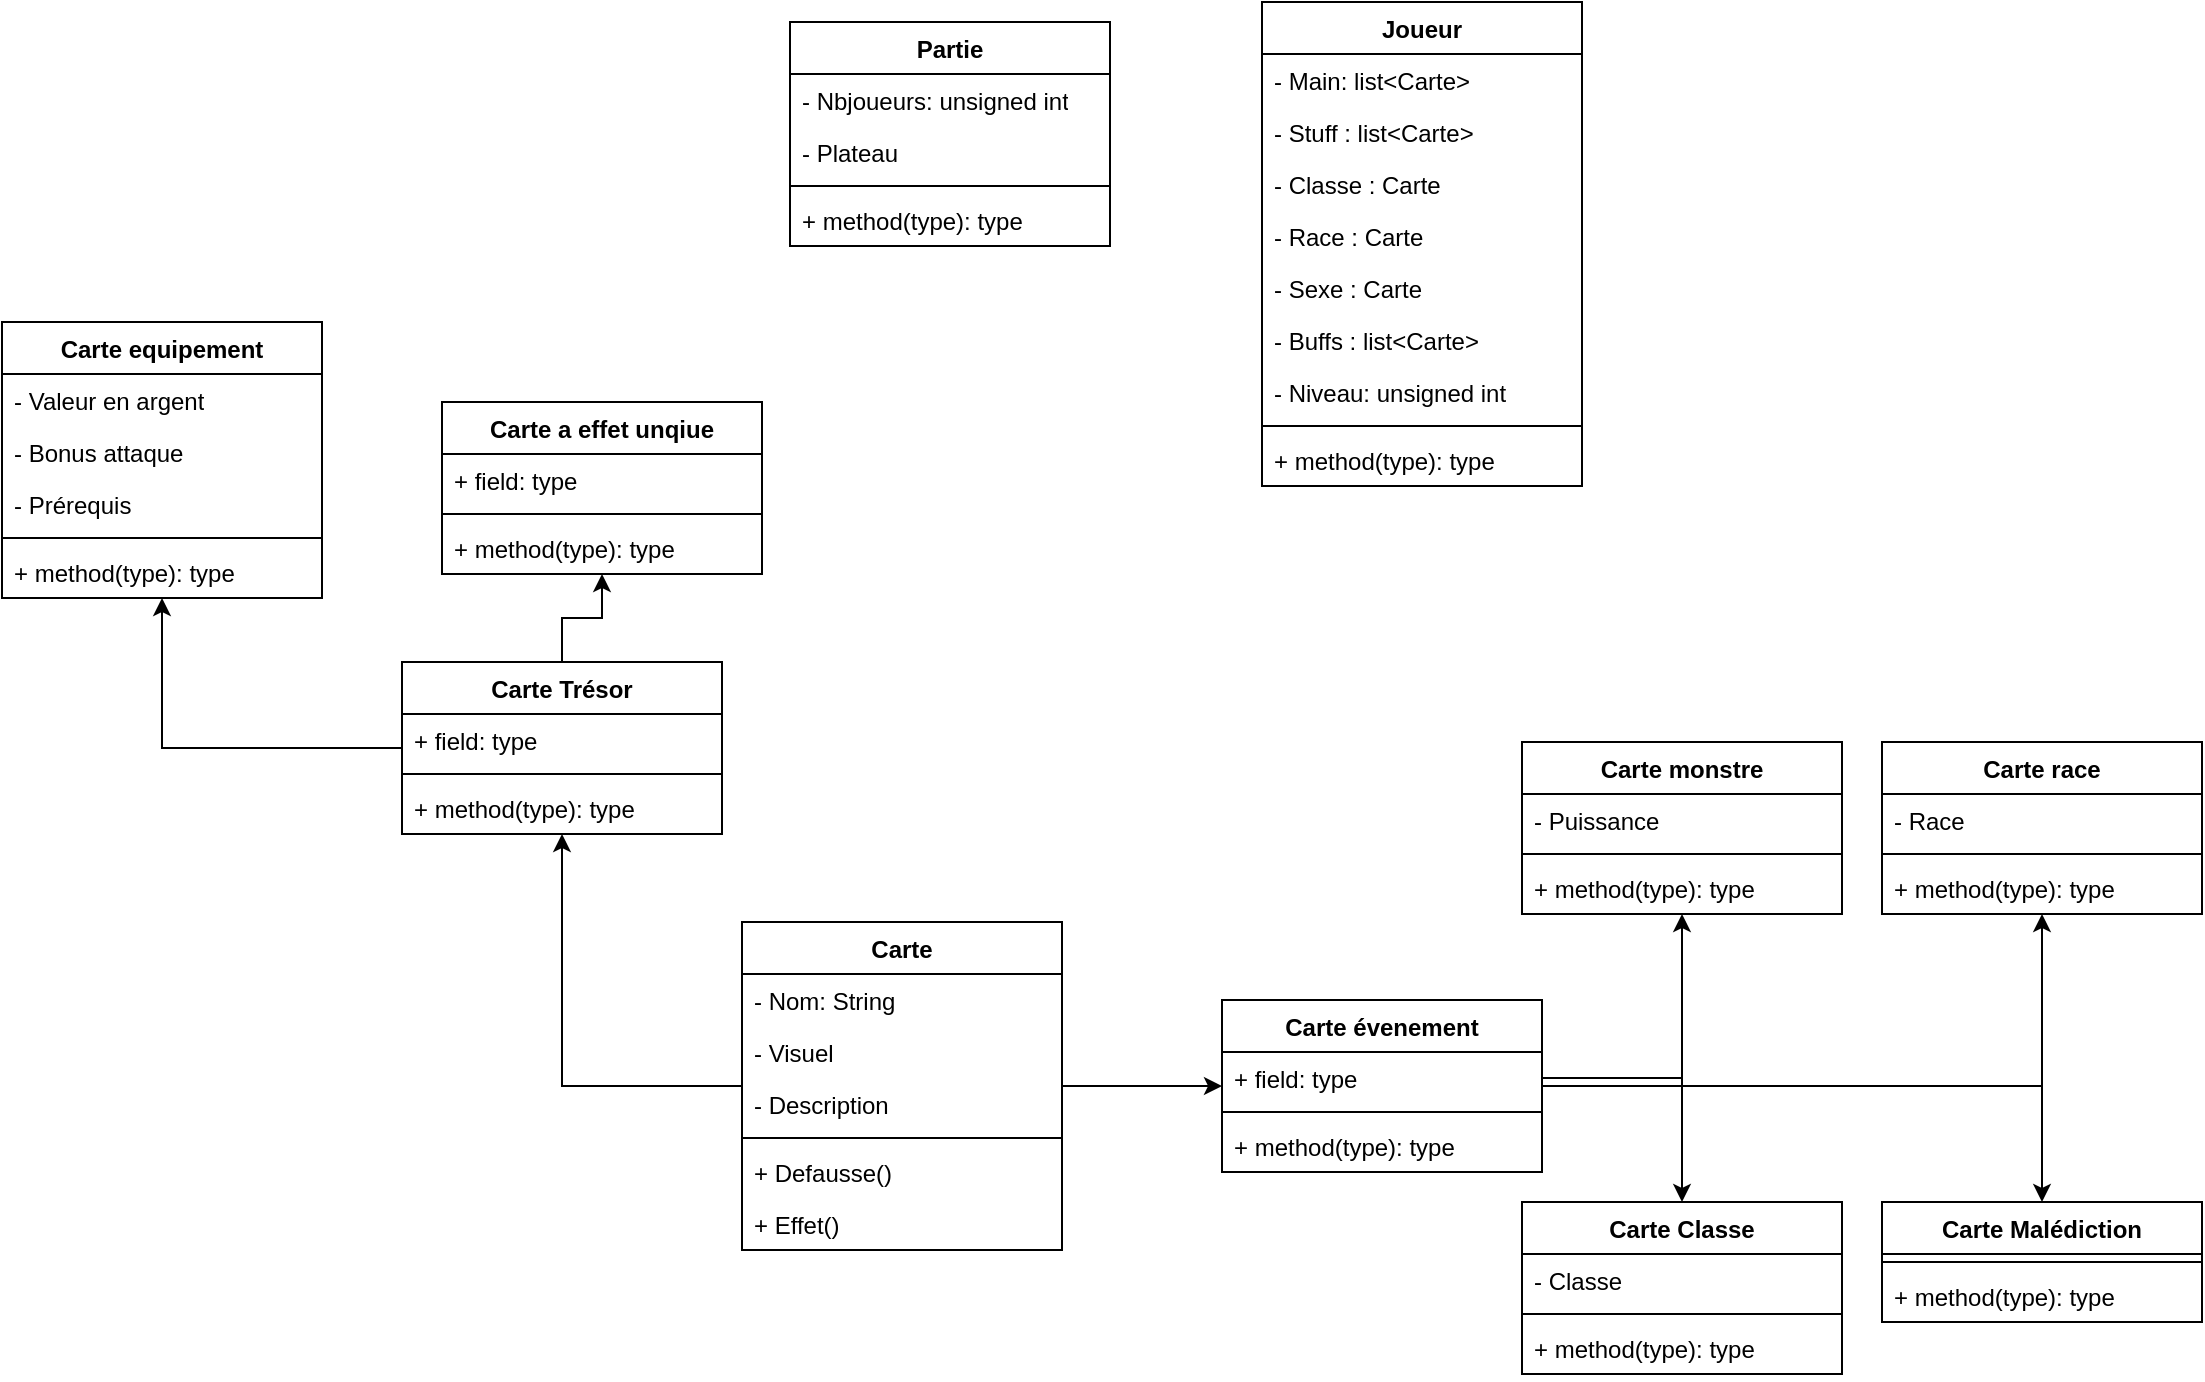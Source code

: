 <mxfile version="22.1.2" type="device">
  <diagram id="C5RBs43oDa-KdzZeNtuy" name="Page-1">
    <mxGraphModel dx="1938" dy="671" grid="1" gridSize="10" guides="1" tooltips="1" connect="1" arrows="1" fold="1" page="1" pageScale="1" pageWidth="827" pageHeight="1169" math="0" shadow="0">
      <root>
        <mxCell id="WIyWlLk6GJQsqaUBKTNV-0" />
        <mxCell id="WIyWlLk6GJQsqaUBKTNV-1" parent="WIyWlLk6GJQsqaUBKTNV-0" />
        <mxCell id="HWRYrcjjXOcNsMm2Y1wa-0" value="Partie" style="swimlane;fontStyle=1;align=center;verticalAlign=top;childLayout=stackLayout;horizontal=1;startSize=26;horizontalStack=0;resizeParent=1;resizeParentMax=0;resizeLast=0;collapsible=1;marginBottom=0;whiteSpace=wrap;html=1;" vertex="1" parent="WIyWlLk6GJQsqaUBKTNV-1">
          <mxGeometry x="254" y="100" width="160" height="112" as="geometry" />
        </mxCell>
        <mxCell id="HWRYrcjjXOcNsMm2Y1wa-1" value="- Nbjoueurs: unsigned int" style="text;strokeColor=none;fillColor=none;align=left;verticalAlign=top;spacingLeft=4;spacingRight=4;overflow=hidden;rotatable=0;points=[[0,0.5],[1,0.5]];portConstraint=eastwest;whiteSpace=wrap;html=1;" vertex="1" parent="HWRYrcjjXOcNsMm2Y1wa-0">
          <mxGeometry y="26" width="160" height="26" as="geometry" />
        </mxCell>
        <mxCell id="HWRYrcjjXOcNsMm2Y1wa-5" value="- Plateau" style="text;strokeColor=none;fillColor=none;align=left;verticalAlign=top;spacingLeft=4;spacingRight=4;overflow=hidden;rotatable=0;points=[[0,0.5],[1,0.5]];portConstraint=eastwest;whiteSpace=wrap;html=1;" vertex="1" parent="HWRYrcjjXOcNsMm2Y1wa-0">
          <mxGeometry y="52" width="160" height="26" as="geometry" />
        </mxCell>
        <mxCell id="HWRYrcjjXOcNsMm2Y1wa-2" value="" style="line;strokeWidth=1;fillColor=none;align=left;verticalAlign=middle;spacingTop=-1;spacingLeft=3;spacingRight=3;rotatable=0;labelPosition=right;points=[];portConstraint=eastwest;strokeColor=inherit;" vertex="1" parent="HWRYrcjjXOcNsMm2Y1wa-0">
          <mxGeometry y="78" width="160" height="8" as="geometry" />
        </mxCell>
        <mxCell id="HWRYrcjjXOcNsMm2Y1wa-3" value="+ method(type): type" style="text;strokeColor=none;fillColor=none;align=left;verticalAlign=top;spacingLeft=4;spacingRight=4;overflow=hidden;rotatable=0;points=[[0,0.5],[1,0.5]];portConstraint=eastwest;whiteSpace=wrap;html=1;" vertex="1" parent="HWRYrcjjXOcNsMm2Y1wa-0">
          <mxGeometry y="86" width="160" height="26" as="geometry" />
        </mxCell>
        <mxCell id="HWRYrcjjXOcNsMm2Y1wa-6" value="Joueur" style="swimlane;fontStyle=1;align=center;verticalAlign=top;childLayout=stackLayout;horizontal=1;startSize=26;horizontalStack=0;resizeParent=1;resizeParentMax=0;resizeLast=0;collapsible=1;marginBottom=0;whiteSpace=wrap;html=1;" vertex="1" parent="WIyWlLk6GJQsqaUBKTNV-1">
          <mxGeometry x="490" y="90" width="160" height="242" as="geometry" />
        </mxCell>
        <mxCell id="HWRYrcjjXOcNsMm2Y1wa-7" value="- Main: list&amp;lt;Carte&amp;gt;" style="text;strokeColor=none;fillColor=none;align=left;verticalAlign=top;spacingLeft=4;spacingRight=4;overflow=hidden;rotatable=0;points=[[0,0.5],[1,0.5]];portConstraint=eastwest;whiteSpace=wrap;html=1;" vertex="1" parent="HWRYrcjjXOcNsMm2Y1wa-6">
          <mxGeometry y="26" width="160" height="26" as="geometry" />
        </mxCell>
        <mxCell id="HWRYrcjjXOcNsMm2Y1wa-10" value="- Stuff : list&amp;lt;Carte&amp;gt;" style="text;strokeColor=none;fillColor=none;align=left;verticalAlign=top;spacingLeft=4;spacingRight=4;overflow=hidden;rotatable=0;points=[[0,0.5],[1,0.5]];portConstraint=eastwest;whiteSpace=wrap;html=1;" vertex="1" parent="HWRYrcjjXOcNsMm2Y1wa-6">
          <mxGeometry y="52" width="160" height="26" as="geometry" />
        </mxCell>
        <mxCell id="HWRYrcjjXOcNsMm2Y1wa-11" value="- Classe : Carte" style="text;strokeColor=none;fillColor=none;align=left;verticalAlign=top;spacingLeft=4;spacingRight=4;overflow=hidden;rotatable=0;points=[[0,0.5],[1,0.5]];portConstraint=eastwest;whiteSpace=wrap;html=1;" vertex="1" parent="HWRYrcjjXOcNsMm2Y1wa-6">
          <mxGeometry y="78" width="160" height="26" as="geometry" />
        </mxCell>
        <mxCell id="HWRYrcjjXOcNsMm2Y1wa-12" value="- Race : Carte" style="text;strokeColor=none;fillColor=none;align=left;verticalAlign=top;spacingLeft=4;spacingRight=4;overflow=hidden;rotatable=0;points=[[0,0.5],[1,0.5]];portConstraint=eastwest;whiteSpace=wrap;html=1;" vertex="1" parent="HWRYrcjjXOcNsMm2Y1wa-6">
          <mxGeometry y="104" width="160" height="26" as="geometry" />
        </mxCell>
        <mxCell id="HWRYrcjjXOcNsMm2Y1wa-13" value="- Sexe : Carte" style="text;strokeColor=none;fillColor=none;align=left;verticalAlign=top;spacingLeft=4;spacingRight=4;overflow=hidden;rotatable=0;points=[[0,0.5],[1,0.5]];portConstraint=eastwest;whiteSpace=wrap;html=1;" vertex="1" parent="HWRYrcjjXOcNsMm2Y1wa-6">
          <mxGeometry y="130" width="160" height="26" as="geometry" />
        </mxCell>
        <mxCell id="HWRYrcjjXOcNsMm2Y1wa-14" value="- Buffs : list&amp;lt;Carte&amp;gt;" style="text;strokeColor=none;fillColor=none;align=left;verticalAlign=top;spacingLeft=4;spacingRight=4;overflow=hidden;rotatable=0;points=[[0,0.5],[1,0.5]];portConstraint=eastwest;whiteSpace=wrap;html=1;" vertex="1" parent="HWRYrcjjXOcNsMm2Y1wa-6">
          <mxGeometry y="156" width="160" height="26" as="geometry" />
        </mxCell>
        <mxCell id="HWRYrcjjXOcNsMm2Y1wa-15" value="- Niveau: unsigned int" style="text;strokeColor=none;fillColor=none;align=left;verticalAlign=top;spacingLeft=4;spacingRight=4;overflow=hidden;rotatable=0;points=[[0,0.5],[1,0.5]];portConstraint=eastwest;whiteSpace=wrap;html=1;" vertex="1" parent="HWRYrcjjXOcNsMm2Y1wa-6">
          <mxGeometry y="182" width="160" height="26" as="geometry" />
        </mxCell>
        <mxCell id="HWRYrcjjXOcNsMm2Y1wa-8" value="" style="line;strokeWidth=1;fillColor=none;align=left;verticalAlign=middle;spacingTop=-1;spacingLeft=3;spacingRight=3;rotatable=0;labelPosition=right;points=[];portConstraint=eastwest;strokeColor=inherit;" vertex="1" parent="HWRYrcjjXOcNsMm2Y1wa-6">
          <mxGeometry y="208" width="160" height="8" as="geometry" />
        </mxCell>
        <mxCell id="HWRYrcjjXOcNsMm2Y1wa-9" value="+ method(type): type" style="text;strokeColor=none;fillColor=none;align=left;verticalAlign=top;spacingLeft=4;spacingRight=4;overflow=hidden;rotatable=0;points=[[0,0.5],[1,0.5]];portConstraint=eastwest;whiteSpace=wrap;html=1;" vertex="1" parent="HWRYrcjjXOcNsMm2Y1wa-6">
          <mxGeometry y="216" width="160" height="26" as="geometry" />
        </mxCell>
        <mxCell id="HWRYrcjjXOcNsMm2Y1wa-25" style="edgeStyle=orthogonalEdgeStyle;rounded=0;orthogonalLoop=1;jettySize=auto;html=1;" edge="1" parent="WIyWlLk6GJQsqaUBKTNV-1" source="HWRYrcjjXOcNsMm2Y1wa-16" target="HWRYrcjjXOcNsMm2Y1wa-21">
          <mxGeometry relative="1" as="geometry" />
        </mxCell>
        <mxCell id="HWRYrcjjXOcNsMm2Y1wa-45" style="edgeStyle=orthogonalEdgeStyle;rounded=0;orthogonalLoop=1;jettySize=auto;html=1;" edge="1" parent="WIyWlLk6GJQsqaUBKTNV-1" source="HWRYrcjjXOcNsMm2Y1wa-16" target="HWRYrcjjXOcNsMm2Y1wa-41">
          <mxGeometry relative="1" as="geometry" />
        </mxCell>
        <mxCell id="HWRYrcjjXOcNsMm2Y1wa-16" value="Carte" style="swimlane;fontStyle=1;align=center;verticalAlign=top;childLayout=stackLayout;horizontal=1;startSize=26;horizontalStack=0;resizeParent=1;resizeParentMax=0;resizeLast=0;collapsible=1;marginBottom=0;whiteSpace=wrap;html=1;" vertex="1" parent="WIyWlLk6GJQsqaUBKTNV-1">
          <mxGeometry x="230" y="550" width="160" height="164" as="geometry" />
        </mxCell>
        <mxCell id="HWRYrcjjXOcNsMm2Y1wa-17" value="- Nom: String" style="text;strokeColor=none;fillColor=none;align=left;verticalAlign=top;spacingLeft=4;spacingRight=4;overflow=hidden;rotatable=0;points=[[0,0.5],[1,0.5]];portConstraint=eastwest;whiteSpace=wrap;html=1;" vertex="1" parent="HWRYrcjjXOcNsMm2Y1wa-16">
          <mxGeometry y="26" width="160" height="26" as="geometry" />
        </mxCell>
        <mxCell id="HWRYrcjjXOcNsMm2Y1wa-20" value="- Visuel" style="text;strokeColor=none;fillColor=none;align=left;verticalAlign=top;spacingLeft=4;spacingRight=4;overflow=hidden;rotatable=0;points=[[0,0.5],[1,0.5]];portConstraint=eastwest;whiteSpace=wrap;html=1;" vertex="1" parent="HWRYrcjjXOcNsMm2Y1wa-16">
          <mxGeometry y="52" width="160" height="26" as="geometry" />
        </mxCell>
        <mxCell id="HWRYrcjjXOcNsMm2Y1wa-36" value="- Description" style="text;strokeColor=none;fillColor=none;align=left;verticalAlign=top;spacingLeft=4;spacingRight=4;overflow=hidden;rotatable=0;points=[[0,0.5],[1,0.5]];portConstraint=eastwest;whiteSpace=wrap;html=1;" vertex="1" parent="HWRYrcjjXOcNsMm2Y1wa-16">
          <mxGeometry y="78" width="160" height="26" as="geometry" />
        </mxCell>
        <mxCell id="HWRYrcjjXOcNsMm2Y1wa-18" value="" style="line;strokeWidth=1;fillColor=none;align=left;verticalAlign=middle;spacingTop=-1;spacingLeft=3;spacingRight=3;rotatable=0;labelPosition=right;points=[];portConstraint=eastwest;strokeColor=inherit;" vertex="1" parent="HWRYrcjjXOcNsMm2Y1wa-16">
          <mxGeometry y="104" width="160" height="8" as="geometry" />
        </mxCell>
        <mxCell id="HWRYrcjjXOcNsMm2Y1wa-19" value="+ Defausse()" style="text;strokeColor=none;fillColor=none;align=left;verticalAlign=top;spacingLeft=4;spacingRight=4;overflow=hidden;rotatable=0;points=[[0,0.5],[1,0.5]];portConstraint=eastwest;whiteSpace=wrap;html=1;" vertex="1" parent="HWRYrcjjXOcNsMm2Y1wa-16">
          <mxGeometry y="112" width="160" height="26" as="geometry" />
        </mxCell>
        <mxCell id="HWRYrcjjXOcNsMm2Y1wa-39" value="+ Effet()" style="text;strokeColor=none;fillColor=none;align=left;verticalAlign=top;spacingLeft=4;spacingRight=4;overflow=hidden;rotatable=0;points=[[0,0.5],[1,0.5]];portConstraint=eastwest;whiteSpace=wrap;html=1;" vertex="1" parent="HWRYrcjjXOcNsMm2Y1wa-16">
          <mxGeometry y="138" width="160" height="26" as="geometry" />
        </mxCell>
        <mxCell id="HWRYrcjjXOcNsMm2Y1wa-30" style="edgeStyle=orthogonalEdgeStyle;rounded=0;orthogonalLoop=1;jettySize=auto;html=1;" edge="1" parent="WIyWlLk6GJQsqaUBKTNV-1" source="HWRYrcjjXOcNsMm2Y1wa-21" target="HWRYrcjjXOcNsMm2Y1wa-26">
          <mxGeometry relative="1" as="geometry" />
        </mxCell>
        <mxCell id="HWRYrcjjXOcNsMm2Y1wa-35" style="edgeStyle=orthogonalEdgeStyle;rounded=0;orthogonalLoop=1;jettySize=auto;html=1;" edge="1" parent="WIyWlLk6GJQsqaUBKTNV-1" source="HWRYrcjjXOcNsMm2Y1wa-21" target="HWRYrcjjXOcNsMm2Y1wa-31">
          <mxGeometry relative="1" as="geometry" />
        </mxCell>
        <mxCell id="HWRYrcjjXOcNsMm2Y1wa-21" value="Carte Trésor" style="swimlane;fontStyle=1;align=center;verticalAlign=top;childLayout=stackLayout;horizontal=1;startSize=26;horizontalStack=0;resizeParent=1;resizeParentMax=0;resizeLast=0;collapsible=1;marginBottom=0;whiteSpace=wrap;html=1;" vertex="1" parent="WIyWlLk6GJQsqaUBKTNV-1">
          <mxGeometry x="60" y="420" width="160" height="86" as="geometry" />
        </mxCell>
        <mxCell id="HWRYrcjjXOcNsMm2Y1wa-22" value="+ field: type" style="text;strokeColor=none;fillColor=none;align=left;verticalAlign=top;spacingLeft=4;spacingRight=4;overflow=hidden;rotatable=0;points=[[0,0.5],[1,0.5]];portConstraint=eastwest;whiteSpace=wrap;html=1;" vertex="1" parent="HWRYrcjjXOcNsMm2Y1wa-21">
          <mxGeometry y="26" width="160" height="26" as="geometry" />
        </mxCell>
        <mxCell id="HWRYrcjjXOcNsMm2Y1wa-23" value="" style="line;strokeWidth=1;fillColor=none;align=left;verticalAlign=middle;spacingTop=-1;spacingLeft=3;spacingRight=3;rotatable=0;labelPosition=right;points=[];portConstraint=eastwest;strokeColor=inherit;" vertex="1" parent="HWRYrcjjXOcNsMm2Y1wa-21">
          <mxGeometry y="52" width="160" height="8" as="geometry" />
        </mxCell>
        <mxCell id="HWRYrcjjXOcNsMm2Y1wa-24" value="+ method(type): type" style="text;strokeColor=none;fillColor=none;align=left;verticalAlign=top;spacingLeft=4;spacingRight=4;overflow=hidden;rotatable=0;points=[[0,0.5],[1,0.5]];portConstraint=eastwest;whiteSpace=wrap;html=1;" vertex="1" parent="HWRYrcjjXOcNsMm2Y1wa-21">
          <mxGeometry y="60" width="160" height="26" as="geometry" />
        </mxCell>
        <mxCell id="HWRYrcjjXOcNsMm2Y1wa-26" value="Carte equipement" style="swimlane;fontStyle=1;align=center;verticalAlign=top;childLayout=stackLayout;horizontal=1;startSize=26;horizontalStack=0;resizeParent=1;resizeParentMax=0;resizeLast=0;collapsible=1;marginBottom=0;whiteSpace=wrap;html=1;" vertex="1" parent="WIyWlLk6GJQsqaUBKTNV-1">
          <mxGeometry x="-140" y="250" width="160" height="138" as="geometry" />
        </mxCell>
        <mxCell id="HWRYrcjjXOcNsMm2Y1wa-27" value="- Valeur en argent" style="text;strokeColor=none;fillColor=none;align=left;verticalAlign=top;spacingLeft=4;spacingRight=4;overflow=hidden;rotatable=0;points=[[0,0.5],[1,0.5]];portConstraint=eastwest;whiteSpace=wrap;html=1;" vertex="1" parent="HWRYrcjjXOcNsMm2Y1wa-26">
          <mxGeometry y="26" width="160" height="26" as="geometry" />
        </mxCell>
        <mxCell id="HWRYrcjjXOcNsMm2Y1wa-37" value="- Bonus attaque" style="text;strokeColor=none;fillColor=none;align=left;verticalAlign=top;spacingLeft=4;spacingRight=4;overflow=hidden;rotatable=0;points=[[0,0.5],[1,0.5]];portConstraint=eastwest;whiteSpace=wrap;html=1;" vertex="1" parent="HWRYrcjjXOcNsMm2Y1wa-26">
          <mxGeometry y="52" width="160" height="26" as="geometry" />
        </mxCell>
        <mxCell id="HWRYrcjjXOcNsMm2Y1wa-38" value="- Prérequis" style="text;strokeColor=none;fillColor=none;align=left;verticalAlign=top;spacingLeft=4;spacingRight=4;overflow=hidden;rotatable=0;points=[[0,0.5],[1,0.5]];portConstraint=eastwest;whiteSpace=wrap;html=1;" vertex="1" parent="HWRYrcjjXOcNsMm2Y1wa-26">
          <mxGeometry y="78" width="160" height="26" as="geometry" />
        </mxCell>
        <mxCell id="HWRYrcjjXOcNsMm2Y1wa-28" value="" style="line;strokeWidth=1;fillColor=none;align=left;verticalAlign=middle;spacingTop=-1;spacingLeft=3;spacingRight=3;rotatable=0;labelPosition=right;points=[];portConstraint=eastwest;strokeColor=inherit;" vertex="1" parent="HWRYrcjjXOcNsMm2Y1wa-26">
          <mxGeometry y="104" width="160" height="8" as="geometry" />
        </mxCell>
        <mxCell id="HWRYrcjjXOcNsMm2Y1wa-29" value="+ method(type): type" style="text;strokeColor=none;fillColor=none;align=left;verticalAlign=top;spacingLeft=4;spacingRight=4;overflow=hidden;rotatable=0;points=[[0,0.5],[1,0.5]];portConstraint=eastwest;whiteSpace=wrap;html=1;" vertex="1" parent="HWRYrcjjXOcNsMm2Y1wa-26">
          <mxGeometry y="112" width="160" height="26" as="geometry" />
        </mxCell>
        <mxCell id="HWRYrcjjXOcNsMm2Y1wa-31" value="Carte a effet unqiue" style="swimlane;fontStyle=1;align=center;verticalAlign=top;childLayout=stackLayout;horizontal=1;startSize=26;horizontalStack=0;resizeParent=1;resizeParentMax=0;resizeLast=0;collapsible=1;marginBottom=0;whiteSpace=wrap;html=1;" vertex="1" parent="WIyWlLk6GJQsqaUBKTNV-1">
          <mxGeometry x="80" y="290" width="160" height="86" as="geometry" />
        </mxCell>
        <mxCell id="HWRYrcjjXOcNsMm2Y1wa-32" value="+ field: type" style="text;strokeColor=none;fillColor=none;align=left;verticalAlign=top;spacingLeft=4;spacingRight=4;overflow=hidden;rotatable=0;points=[[0,0.5],[1,0.5]];portConstraint=eastwest;whiteSpace=wrap;html=1;" vertex="1" parent="HWRYrcjjXOcNsMm2Y1wa-31">
          <mxGeometry y="26" width="160" height="26" as="geometry" />
        </mxCell>
        <mxCell id="HWRYrcjjXOcNsMm2Y1wa-33" value="" style="line;strokeWidth=1;fillColor=none;align=left;verticalAlign=middle;spacingTop=-1;spacingLeft=3;spacingRight=3;rotatable=0;labelPosition=right;points=[];portConstraint=eastwest;strokeColor=inherit;" vertex="1" parent="HWRYrcjjXOcNsMm2Y1wa-31">
          <mxGeometry y="52" width="160" height="8" as="geometry" />
        </mxCell>
        <mxCell id="HWRYrcjjXOcNsMm2Y1wa-34" value="+ method(type): type" style="text;strokeColor=none;fillColor=none;align=left;verticalAlign=top;spacingLeft=4;spacingRight=4;overflow=hidden;rotatable=0;points=[[0,0.5],[1,0.5]];portConstraint=eastwest;whiteSpace=wrap;html=1;" vertex="1" parent="HWRYrcjjXOcNsMm2Y1wa-31">
          <mxGeometry y="60" width="160" height="26" as="geometry" />
        </mxCell>
        <mxCell id="HWRYrcjjXOcNsMm2Y1wa-63" style="edgeStyle=orthogonalEdgeStyle;rounded=0;orthogonalLoop=1;jettySize=auto;html=1;" edge="1" parent="WIyWlLk6GJQsqaUBKTNV-1" source="HWRYrcjjXOcNsMm2Y1wa-41" target="HWRYrcjjXOcNsMm2Y1wa-50">
          <mxGeometry relative="1" as="geometry" />
        </mxCell>
        <mxCell id="HWRYrcjjXOcNsMm2Y1wa-64" style="edgeStyle=orthogonalEdgeStyle;rounded=0;orthogonalLoop=1;jettySize=auto;html=1;" edge="1" parent="WIyWlLk6GJQsqaUBKTNV-1" source="HWRYrcjjXOcNsMm2Y1wa-41" target="HWRYrcjjXOcNsMm2Y1wa-58">
          <mxGeometry relative="1" as="geometry" />
        </mxCell>
        <mxCell id="HWRYrcjjXOcNsMm2Y1wa-41" value="Carte évenement" style="swimlane;fontStyle=1;align=center;verticalAlign=top;childLayout=stackLayout;horizontal=1;startSize=26;horizontalStack=0;resizeParent=1;resizeParentMax=0;resizeLast=0;collapsible=1;marginBottom=0;whiteSpace=wrap;html=1;" vertex="1" parent="WIyWlLk6GJQsqaUBKTNV-1">
          <mxGeometry x="470" y="589" width="160" height="86" as="geometry" />
        </mxCell>
        <mxCell id="HWRYrcjjXOcNsMm2Y1wa-42" value="+ field: type" style="text;strokeColor=none;fillColor=none;align=left;verticalAlign=top;spacingLeft=4;spacingRight=4;overflow=hidden;rotatable=0;points=[[0,0.5],[1,0.5]];portConstraint=eastwest;whiteSpace=wrap;html=1;" vertex="1" parent="HWRYrcjjXOcNsMm2Y1wa-41">
          <mxGeometry y="26" width="160" height="26" as="geometry" />
        </mxCell>
        <mxCell id="HWRYrcjjXOcNsMm2Y1wa-43" value="" style="line;strokeWidth=1;fillColor=none;align=left;verticalAlign=middle;spacingTop=-1;spacingLeft=3;spacingRight=3;rotatable=0;labelPosition=right;points=[];portConstraint=eastwest;strokeColor=inherit;" vertex="1" parent="HWRYrcjjXOcNsMm2Y1wa-41">
          <mxGeometry y="52" width="160" height="8" as="geometry" />
        </mxCell>
        <mxCell id="HWRYrcjjXOcNsMm2Y1wa-44" value="+ method(type): type" style="text;strokeColor=none;fillColor=none;align=left;verticalAlign=top;spacingLeft=4;spacingRight=4;overflow=hidden;rotatable=0;points=[[0,0.5],[1,0.5]];portConstraint=eastwest;whiteSpace=wrap;html=1;" vertex="1" parent="HWRYrcjjXOcNsMm2Y1wa-41">
          <mxGeometry y="60" width="160" height="26" as="geometry" />
        </mxCell>
        <mxCell id="HWRYrcjjXOcNsMm2Y1wa-46" value="Carte monstre" style="swimlane;fontStyle=1;align=center;verticalAlign=top;childLayout=stackLayout;horizontal=1;startSize=26;horizontalStack=0;resizeParent=1;resizeParentMax=0;resizeLast=0;collapsible=1;marginBottom=0;whiteSpace=wrap;html=1;" vertex="1" parent="WIyWlLk6GJQsqaUBKTNV-1">
          <mxGeometry x="620" y="460" width="160" height="86" as="geometry" />
        </mxCell>
        <mxCell id="HWRYrcjjXOcNsMm2Y1wa-47" value="- Puissance" style="text;strokeColor=none;fillColor=none;align=left;verticalAlign=top;spacingLeft=4;spacingRight=4;overflow=hidden;rotatable=0;points=[[0,0.5],[1,0.5]];portConstraint=eastwest;whiteSpace=wrap;html=1;" vertex="1" parent="HWRYrcjjXOcNsMm2Y1wa-46">
          <mxGeometry y="26" width="160" height="26" as="geometry" />
        </mxCell>
        <mxCell id="HWRYrcjjXOcNsMm2Y1wa-48" value="" style="line;strokeWidth=1;fillColor=none;align=left;verticalAlign=middle;spacingTop=-1;spacingLeft=3;spacingRight=3;rotatable=0;labelPosition=right;points=[];portConstraint=eastwest;strokeColor=inherit;" vertex="1" parent="HWRYrcjjXOcNsMm2Y1wa-46">
          <mxGeometry y="52" width="160" height="8" as="geometry" />
        </mxCell>
        <mxCell id="HWRYrcjjXOcNsMm2Y1wa-49" value="+ method(type): type" style="text;strokeColor=none;fillColor=none;align=left;verticalAlign=top;spacingLeft=4;spacingRight=4;overflow=hidden;rotatable=0;points=[[0,0.5],[1,0.5]];portConstraint=eastwest;whiteSpace=wrap;html=1;" vertex="1" parent="HWRYrcjjXOcNsMm2Y1wa-46">
          <mxGeometry y="60" width="160" height="26" as="geometry" />
        </mxCell>
        <mxCell id="HWRYrcjjXOcNsMm2Y1wa-50" value="Carte Malédiction" style="swimlane;fontStyle=1;align=center;verticalAlign=top;childLayout=stackLayout;horizontal=1;startSize=26;horizontalStack=0;resizeParent=1;resizeParentMax=0;resizeLast=0;collapsible=1;marginBottom=0;whiteSpace=wrap;html=1;" vertex="1" parent="WIyWlLk6GJQsqaUBKTNV-1">
          <mxGeometry x="800" y="690" width="160" height="60" as="geometry" />
        </mxCell>
        <mxCell id="HWRYrcjjXOcNsMm2Y1wa-52" value="" style="line;strokeWidth=1;fillColor=none;align=left;verticalAlign=middle;spacingTop=-1;spacingLeft=3;spacingRight=3;rotatable=0;labelPosition=right;points=[];portConstraint=eastwest;strokeColor=inherit;" vertex="1" parent="HWRYrcjjXOcNsMm2Y1wa-50">
          <mxGeometry y="26" width="160" height="8" as="geometry" />
        </mxCell>
        <mxCell id="HWRYrcjjXOcNsMm2Y1wa-53" value="+ method(type): type" style="text;strokeColor=none;fillColor=none;align=left;verticalAlign=top;spacingLeft=4;spacingRight=4;overflow=hidden;rotatable=0;points=[[0,0.5],[1,0.5]];portConstraint=eastwest;whiteSpace=wrap;html=1;" vertex="1" parent="HWRYrcjjXOcNsMm2Y1wa-50">
          <mxGeometry y="34" width="160" height="26" as="geometry" />
        </mxCell>
        <mxCell id="HWRYrcjjXOcNsMm2Y1wa-54" value="Carte Classe" style="swimlane;fontStyle=1;align=center;verticalAlign=top;childLayout=stackLayout;horizontal=1;startSize=26;horizontalStack=0;resizeParent=1;resizeParentMax=0;resizeLast=0;collapsible=1;marginBottom=0;whiteSpace=wrap;html=1;" vertex="1" parent="WIyWlLk6GJQsqaUBKTNV-1">
          <mxGeometry x="620" y="690" width="160" height="86" as="geometry" />
        </mxCell>
        <mxCell id="HWRYrcjjXOcNsMm2Y1wa-55" value="- Classe" style="text;strokeColor=none;fillColor=none;align=left;verticalAlign=top;spacingLeft=4;spacingRight=4;overflow=hidden;rotatable=0;points=[[0,0.5],[1,0.5]];portConstraint=eastwest;whiteSpace=wrap;html=1;" vertex="1" parent="HWRYrcjjXOcNsMm2Y1wa-54">
          <mxGeometry y="26" width="160" height="26" as="geometry" />
        </mxCell>
        <mxCell id="HWRYrcjjXOcNsMm2Y1wa-56" value="" style="line;strokeWidth=1;fillColor=none;align=left;verticalAlign=middle;spacingTop=-1;spacingLeft=3;spacingRight=3;rotatable=0;labelPosition=right;points=[];portConstraint=eastwest;strokeColor=inherit;" vertex="1" parent="HWRYrcjjXOcNsMm2Y1wa-54">
          <mxGeometry y="52" width="160" height="8" as="geometry" />
        </mxCell>
        <mxCell id="HWRYrcjjXOcNsMm2Y1wa-57" value="+ method(type): type" style="text;strokeColor=none;fillColor=none;align=left;verticalAlign=top;spacingLeft=4;spacingRight=4;overflow=hidden;rotatable=0;points=[[0,0.5],[1,0.5]];portConstraint=eastwest;whiteSpace=wrap;html=1;" vertex="1" parent="HWRYrcjjXOcNsMm2Y1wa-54">
          <mxGeometry y="60" width="160" height="26" as="geometry" />
        </mxCell>
        <mxCell id="HWRYrcjjXOcNsMm2Y1wa-58" value="Carte race" style="swimlane;fontStyle=1;align=center;verticalAlign=top;childLayout=stackLayout;horizontal=1;startSize=26;horizontalStack=0;resizeParent=1;resizeParentMax=0;resizeLast=0;collapsible=1;marginBottom=0;whiteSpace=wrap;html=1;" vertex="1" parent="WIyWlLk6GJQsqaUBKTNV-1">
          <mxGeometry x="800" y="460" width="160" height="86" as="geometry" />
        </mxCell>
        <mxCell id="HWRYrcjjXOcNsMm2Y1wa-59" value="- Race&amp;nbsp;" style="text;strokeColor=none;fillColor=none;align=left;verticalAlign=top;spacingLeft=4;spacingRight=4;overflow=hidden;rotatable=0;points=[[0,0.5],[1,0.5]];portConstraint=eastwest;whiteSpace=wrap;html=1;" vertex="1" parent="HWRYrcjjXOcNsMm2Y1wa-58">
          <mxGeometry y="26" width="160" height="26" as="geometry" />
        </mxCell>
        <mxCell id="HWRYrcjjXOcNsMm2Y1wa-60" value="" style="line;strokeWidth=1;fillColor=none;align=left;verticalAlign=middle;spacingTop=-1;spacingLeft=3;spacingRight=3;rotatable=0;labelPosition=right;points=[];portConstraint=eastwest;strokeColor=inherit;" vertex="1" parent="HWRYrcjjXOcNsMm2Y1wa-58">
          <mxGeometry y="52" width="160" height="8" as="geometry" />
        </mxCell>
        <mxCell id="HWRYrcjjXOcNsMm2Y1wa-61" value="+ method(type): type" style="text;strokeColor=none;fillColor=none;align=left;verticalAlign=top;spacingLeft=4;spacingRight=4;overflow=hidden;rotatable=0;points=[[0,0.5],[1,0.5]];portConstraint=eastwest;whiteSpace=wrap;html=1;" vertex="1" parent="HWRYrcjjXOcNsMm2Y1wa-58">
          <mxGeometry y="60" width="160" height="26" as="geometry" />
        </mxCell>
        <mxCell id="HWRYrcjjXOcNsMm2Y1wa-66" style="edgeStyle=orthogonalEdgeStyle;rounded=0;orthogonalLoop=1;jettySize=auto;html=1;" edge="1" parent="WIyWlLk6GJQsqaUBKTNV-1" source="HWRYrcjjXOcNsMm2Y1wa-42" target="HWRYrcjjXOcNsMm2Y1wa-54">
          <mxGeometry relative="1" as="geometry" />
        </mxCell>
        <mxCell id="HWRYrcjjXOcNsMm2Y1wa-67" style="edgeStyle=orthogonalEdgeStyle;rounded=0;orthogonalLoop=1;jettySize=auto;html=1;" edge="1" parent="WIyWlLk6GJQsqaUBKTNV-1" source="HWRYrcjjXOcNsMm2Y1wa-42" target="HWRYrcjjXOcNsMm2Y1wa-46">
          <mxGeometry relative="1" as="geometry" />
        </mxCell>
      </root>
    </mxGraphModel>
  </diagram>
</mxfile>
